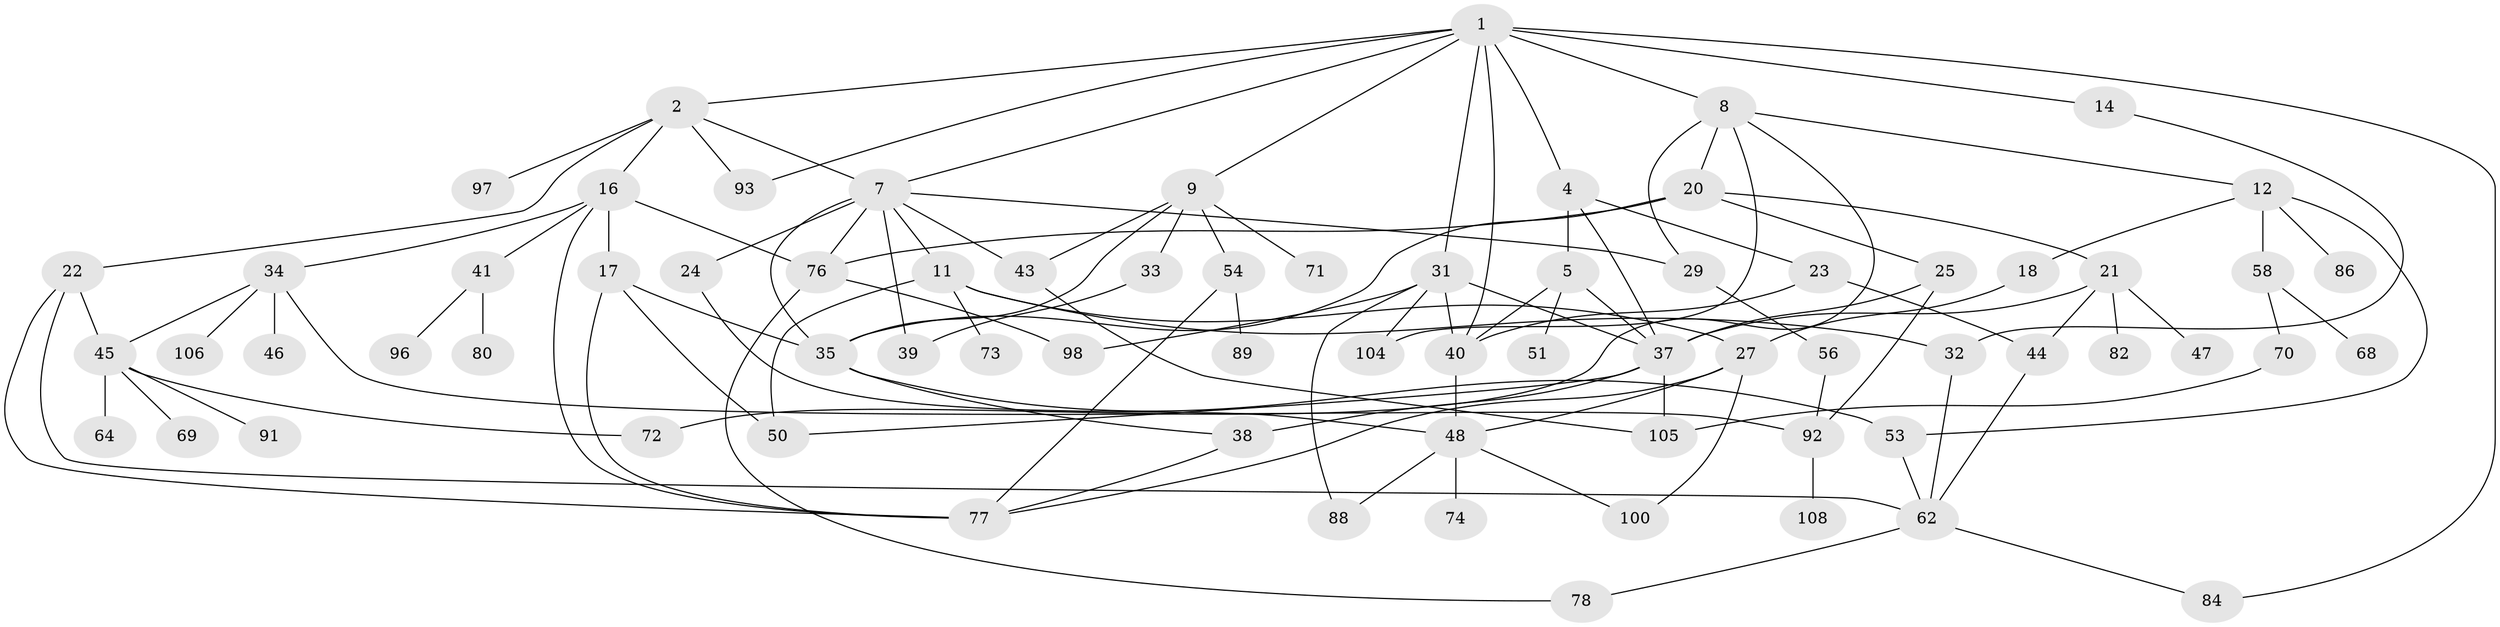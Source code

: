 // original degree distribution, {5: 0.0990990990990991, 4: 0.11711711711711711, 7: 0.018018018018018018, 3: 0.2702702702702703, 6: 0.036036036036036036, 2: 0.23423423423423423, 1: 0.22522522522522523}
// Generated by graph-tools (version 1.1) at 2025/41/03/06/25 10:41:27]
// undirected, 72 vertices, 117 edges
graph export_dot {
graph [start="1"]
  node [color=gray90,style=filled];
  1 [super="+3"];
  2 [super="+6"];
  4 [super="+13"];
  5 [super="+66"];
  7 [super="+10"];
  8 [super="+15"];
  9 [super="+67"];
  11 [super="+36"];
  12;
  14;
  16 [super="+19"];
  17 [super="+49"];
  18 [super="+30"];
  20 [super="+26"];
  21 [super="+28"];
  22 [super="+110"];
  23 [super="+94"];
  24;
  25 [super="+109"];
  27;
  29;
  31 [super="+79"];
  32 [super="+95"];
  33 [super="+57"];
  34 [super="+52"];
  35;
  37 [super="+42"];
  38 [super="+65"];
  39 [super="+87"];
  40;
  41;
  43 [super="+90"];
  44 [super="+59"];
  45 [super="+55"];
  46;
  47;
  48 [super="+83"];
  50 [super="+107"];
  51;
  53;
  54 [super="+81"];
  56 [super="+61"];
  58 [super="+60"];
  62 [super="+63"];
  64;
  68;
  69;
  70 [super="+75"];
  71;
  72 [super="+99"];
  73 [super="+102"];
  74;
  76 [super="+85"];
  77 [super="+111"];
  78;
  80;
  82;
  84 [super="+103"];
  86;
  88;
  89;
  91;
  92 [super="+101"];
  93;
  96;
  97;
  98;
  100;
  104;
  105;
  106;
  108;
  1 -- 2;
  1 -- 4;
  1 -- 9;
  1 -- 93;
  1 -- 84;
  1 -- 8;
  1 -- 40;
  1 -- 14;
  1 -- 31;
  1 -- 7;
  2 -- 7;
  2 -- 16;
  2 -- 97;
  2 -- 93;
  2 -- 22;
  4 -- 5;
  4 -- 37;
  4 -- 23;
  5 -- 51;
  5 -- 40;
  5 -- 37;
  7 -- 11;
  7 -- 29;
  7 -- 39;
  7 -- 43;
  7 -- 76;
  7 -- 24;
  7 -- 35;
  8 -- 12;
  8 -- 20;
  8 -- 104;
  8 -- 29;
  8 -- 72;
  9 -- 33;
  9 -- 54;
  9 -- 35;
  9 -- 71;
  9 -- 43;
  11 -- 50;
  11 -- 73;
  11 -- 27;
  11 -- 32;
  12 -- 18;
  12 -- 58;
  12 -- 86;
  12 -- 53;
  14 -- 32;
  16 -- 17;
  16 -- 34;
  16 -- 41;
  16 -- 76;
  16 -- 77;
  17 -- 35;
  17 -- 50;
  17 -- 77;
  18 -- 27;
  20 -- 21;
  20 -- 25;
  20 -- 76;
  20 -- 35;
  21 -- 44;
  21 -- 82;
  21 -- 37;
  21 -- 47;
  22 -- 45;
  22 -- 77;
  22 -- 62;
  23 -- 44;
  23 -- 40;
  24 -- 48;
  25 -- 92;
  25 -- 37;
  27 -- 48;
  27 -- 100;
  27 -- 77;
  29 -- 56;
  31 -- 104;
  31 -- 40;
  31 -- 88;
  31 -- 98;
  31 -- 37;
  32 -- 62;
  33 -- 39;
  34 -- 46;
  34 -- 45;
  34 -- 106;
  34 -- 92;
  35 -- 38;
  35 -- 53;
  37 -- 105;
  37 -- 50;
  37 -- 38;
  38 -- 77;
  40 -- 48;
  41 -- 80;
  41 -- 96;
  43 -- 105;
  44 -- 62;
  45 -- 91;
  45 -- 64;
  45 -- 69;
  45 -- 72;
  48 -- 74;
  48 -- 88;
  48 -- 100;
  53 -- 62;
  54 -- 89;
  54 -- 77;
  56 -- 92;
  58 -- 70;
  58 -- 68;
  62 -- 78;
  62 -- 84;
  70 -- 105;
  76 -- 78;
  76 -- 98;
  92 -- 108;
}
